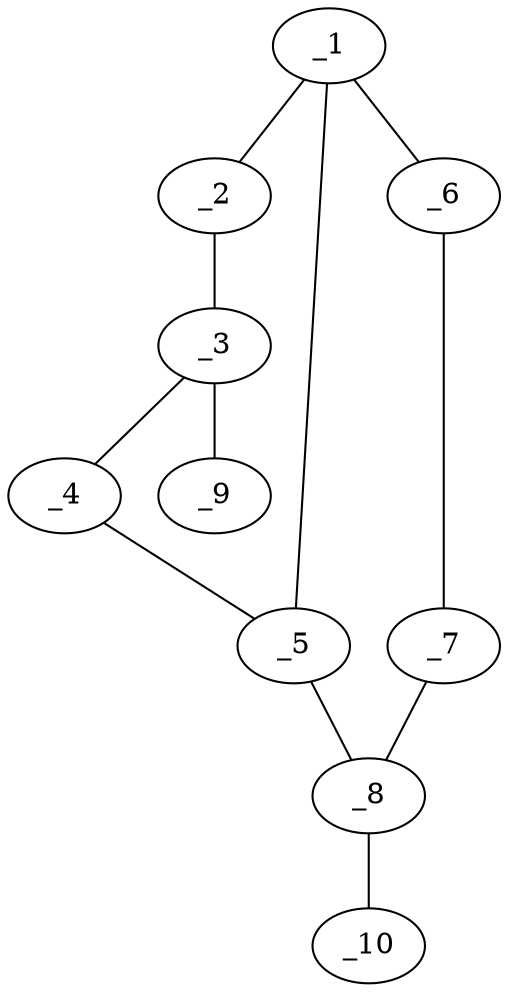 graph molid671881 {
	_1	 [charge=0,
		chem=1,
		symbol="C  ",
		x="4.5388",
		y="-0.9755"];
	_2	 [charge=0,
		chem=5,
		symbol="S  ",
		x="3.5878",
		y="-1.2845"];
	_1 -- _2	 [valence=1];
	_5	 [charge=0,
		chem=4,
		symbol="N  ",
		x="4.5388",
		y="0.0245"];
	_1 -- _5	 [valence=1];
	_6	 [charge=0,
		chem=4,
		symbol="N  ",
		x="5.4899",
		y="-1.2845"];
	_1 -- _6	 [valence=2];
	_3	 [charge=0,
		chem=1,
		symbol="C  ",
		x=3,
		y="-0.4755"];
	_2 -- _3	 [valence=1];
	_4	 [charge=0,
		chem=4,
		symbol="N  ",
		x="3.5878",
		y="0.3335"];
	_3 -- _4	 [valence=2];
	_9	 [charge=0,
		chem=7,
		symbol="Cl ",
		x=2,
		y="-0.4755"];
	_3 -- _9	 [valence=1];
	_4 -- _5	 [valence=1];
	_8	 [charge=0,
		chem=1,
		symbol="C  ",
		x="5.4899",
		y="0.3335"];
	_5 -- _8	 [valence=1];
	_7	 [charge=0,
		chem=4,
		symbol="N  ",
		x="6.0777",
		y="-0.4755"];
	_6 -- _7	 [valence=1];
	_7 -- _8	 [valence=2];
	_10	 [charge=0,
		chem=1,
		symbol="C  ",
		x="5.7989",
		y="1.2845"];
	_8 -- _10	 [valence=1];
}
